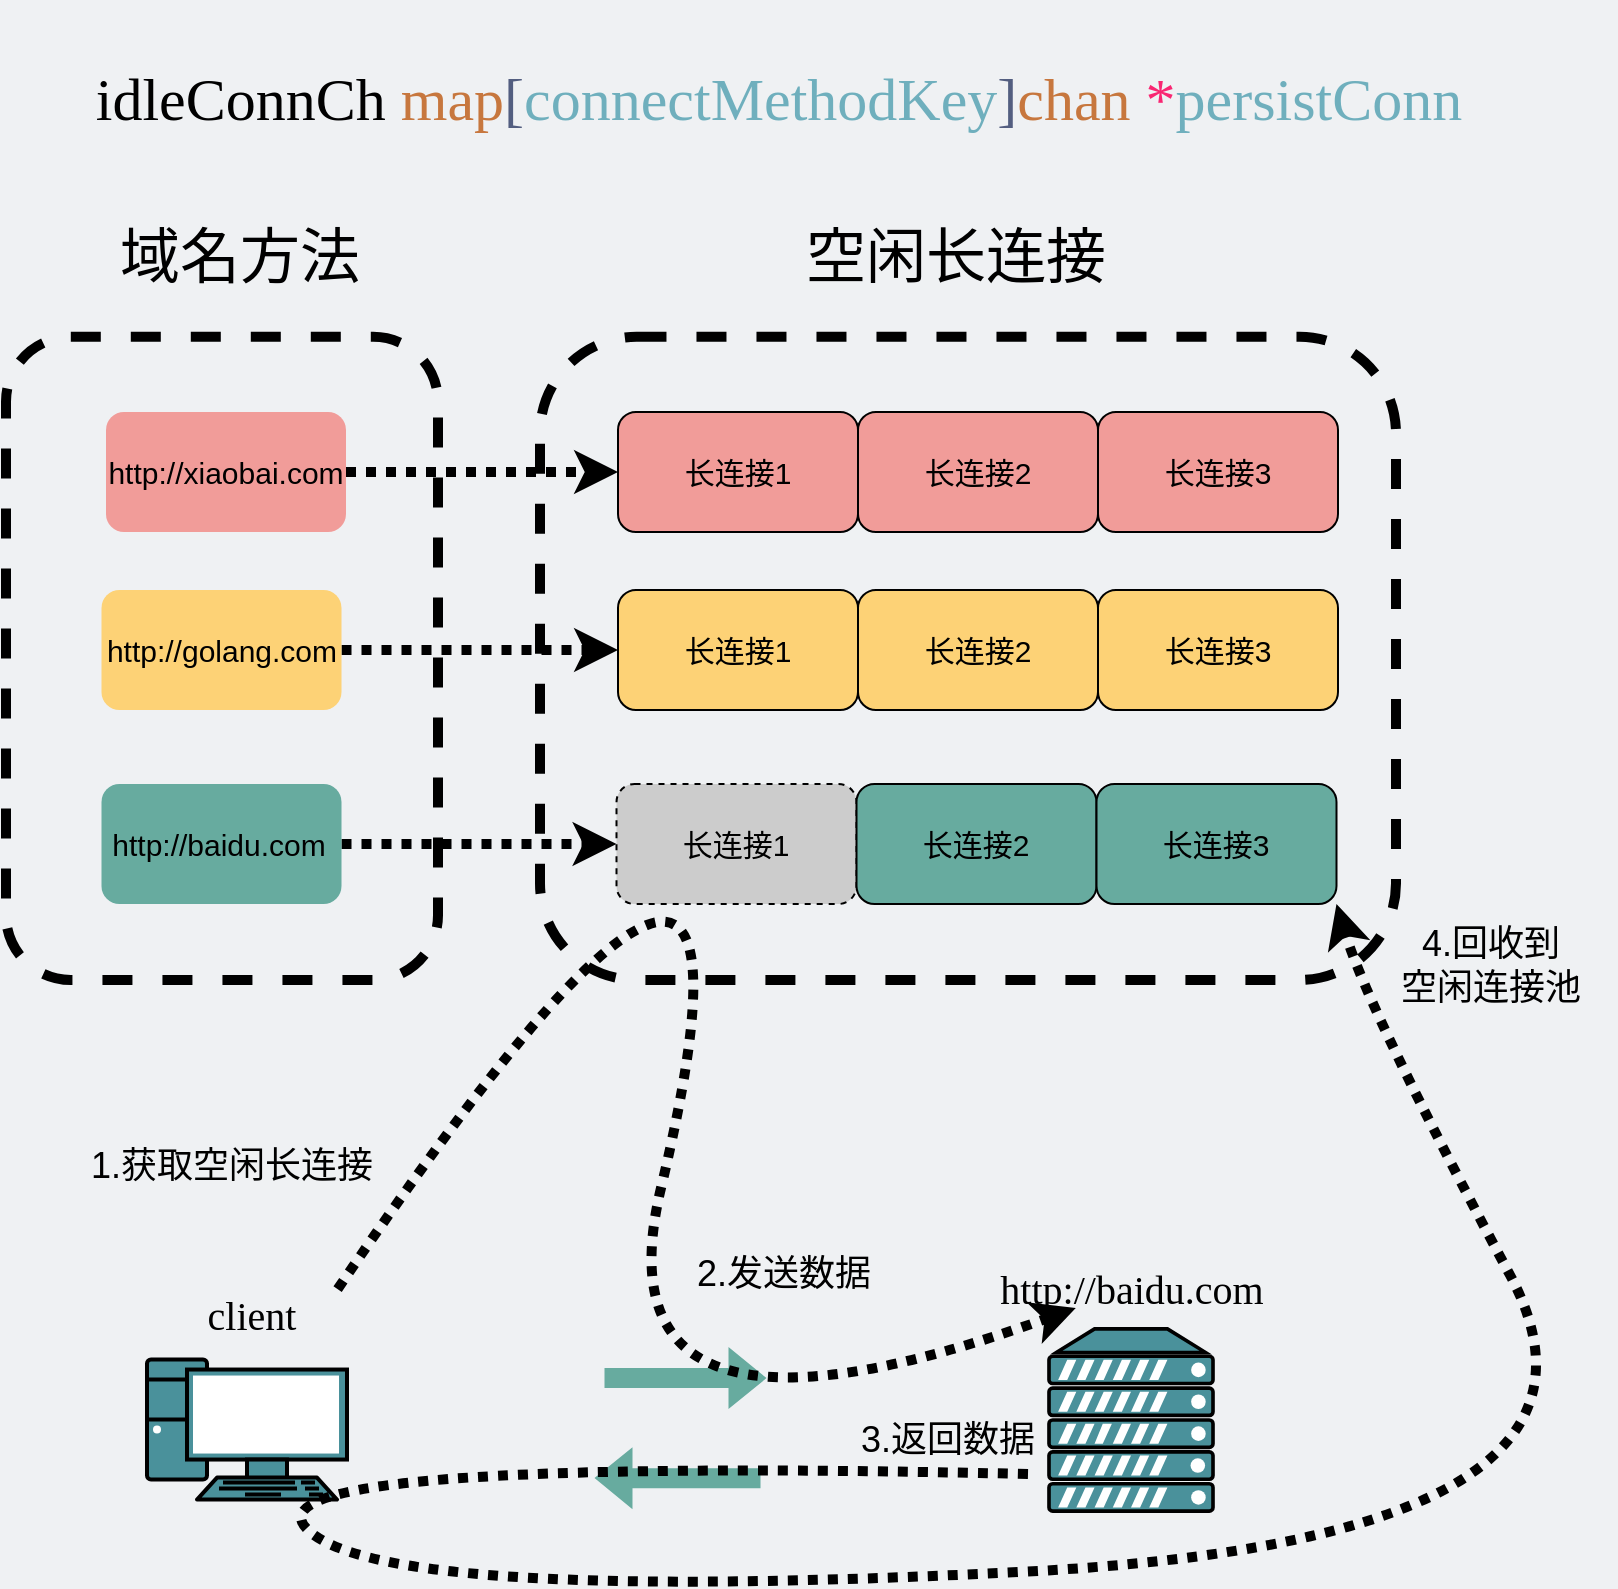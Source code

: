<mxfile version="14.5.10" type="github">
  <diagram id="Lof0R5rhfGAX3NdKyFyQ" name="Page-1">
    <mxGraphModel dx="1577" dy="812" grid="0" gridSize="10" guides="1" tooltips="1" connect="1" arrows="1" fold="1" page="1" pageScale="1" pageWidth="900" pageHeight="270" background="#EFF1F3" math="0" shadow="0">
      <root>
        <mxCell id="0" />
        <mxCell id="1" parent="0" />
        <mxCell id="lHOGtCii_1D8-ynuGwen-7" value="" style="rounded=1;whiteSpace=wrap;html=1;strokeColor=#000000;fillColor=none;dashed=1;strokeWidth=5;" parent="1" vertex="1">
          <mxGeometry x="354" y="179.4" width="428" height="321.6" as="geometry" />
        </mxCell>
        <mxCell id="wdfUIwA4EHPiVqjbUW1X-7" value="" style="rounded=1;whiteSpace=wrap;html=1;strokeColor=#000000;fillColor=none;dashed=1;strokeWidth=5;" parent="1" vertex="1">
          <mxGeometry x="87" y="179.4" width="216" height="321.6" as="geometry" />
        </mxCell>
        <mxCell id="lHOGtCii_1D8-ynuGwen-11" style="edgeStyle=orthogonalEdgeStyle;rounded=0;orthogonalLoop=1;jettySize=auto;html=1;exitX=1;exitY=0.5;exitDx=0;exitDy=0;fontSize=15;dashed=1;strokeWidth=5;dashPattern=1 1;" parent="1" source="wdfUIwA4EHPiVqjbUW1X-1" target="U5H95pQ-bFL1ZXfvbdUM-2" edge="1">
          <mxGeometry relative="1" as="geometry" />
        </mxCell>
        <mxCell id="wdfUIwA4EHPiVqjbUW1X-1" value="" style="rounded=1;whiteSpace=wrap;html=1;strokeColor=none;fillColor=#67AB9F;fontSize=15;" parent="1" vertex="1">
          <mxGeometry x="134.75" y="403" width="120" height="60" as="geometry" />
        </mxCell>
        <mxCell id="wdfUIwA4EHPiVqjbUW1X-2" value="http://baidu.com" style="text;html=1;strokeColor=none;fillColor=none;align=center;verticalAlign=middle;whiteSpace=wrap;rounded=0;fontSize=15;" parent="1" vertex="1">
          <mxGeometry x="152.75" y="423" width="81" height="20" as="geometry" />
        </mxCell>
        <mxCell id="lHOGtCii_1D8-ynuGwen-12" style="edgeStyle=orthogonalEdgeStyle;rounded=0;orthogonalLoop=1;jettySize=auto;html=1;exitX=1;exitY=0.5;exitDx=0;exitDy=0;entryX=0;entryY=0.5;entryDx=0;entryDy=0;fontSize=15;strokeWidth=5;dashed=1;dashPattern=1 1;" parent="1" source="wdfUIwA4EHPiVqjbUW1X-3" target="lHOGtCii_1D8-ynuGwen-1" edge="1">
          <mxGeometry relative="1" as="geometry" />
        </mxCell>
        <mxCell id="wdfUIwA4EHPiVqjbUW1X-3" value="http://golang.com" style="rounded=1;whiteSpace=wrap;html=1;strokeColor=none;fillColor=#FDD276;fontSize=15;" parent="1" vertex="1">
          <mxGeometry x="134.75" y="306" width="120" height="60" as="geometry" />
        </mxCell>
        <mxCell id="wdfUIwA4EHPiVqjbUW1X-5" value="" style="fontColor=#0066CC;verticalAlign=top;verticalLabelPosition=bottom;labelPosition=center;align=center;html=1;outlineConnect=0;gradientColor=none;gradientDirection=north;strokeWidth=2;shape=mxgraph.networks.server;fillColor=#4A919B;" parent="1" vertex="1">
          <mxGeometry x="608.5" y="675.44" width="82" height="91.11" as="geometry" />
        </mxCell>
        <mxCell id="wdfUIwA4EHPiVqjbUW1X-6" value="" style="fontColor=#0066CC;verticalAlign=top;verticalLabelPosition=bottom;labelPosition=center;align=center;html=1;outlineConnect=0;gradientColor=none;gradientDirection=north;strokeWidth=2;shape=mxgraph.networks.pc;fillColor=#4A919B;" parent="1" vertex="1">
          <mxGeometry x="157.5" y="690.77" width="100" height="70" as="geometry" />
        </mxCell>
        <mxCell id="wdfUIwA4EHPiVqjbUW1X-8" value="&lt;pre style=&quot;font-family: &amp;#34;source code pro&amp;#34; ; font-size: 30px&quot;&gt;&lt;pre style=&quot;font-family: &amp;#34;source code pro&amp;#34;&quot;&gt;idleConnCh&lt;font color=&quot;#535e80&quot; style=&quot;font-size: 30px&quot;&gt; &lt;/font&gt;&lt;span style=&quot;color: rgb(199 , 119 , 62)&quot;&gt;map&lt;/span&gt;&lt;font color=&quot;#535e80&quot; style=&quot;font-size: 30px&quot;&gt;[&lt;/font&gt;&lt;span style=&quot;color: rgb(111 , 175 , 189)&quot;&gt;connectMethodKey&lt;/span&gt;&lt;font color=&quot;#535e80&quot; style=&quot;font-size: 30px&quot;&gt;]&lt;/font&gt;&lt;span style=&quot;color: rgb(199 , 119 , 62)&quot;&gt;chan &lt;/span&gt;&lt;span style=&quot;color: rgb(249 , 38 , 114)&quot;&gt;*&lt;/span&gt;&lt;span style=&quot;color: rgb(111 , 175 , 189)&quot;&gt;persistConn&lt;/span&gt;&lt;/pre&gt;&lt;/pre&gt;" style="text;html=1;strokeColor=none;fillColor=none;align=center;verticalAlign=middle;whiteSpace=wrap;rounded=0;dashed=1;" parent="1" vertex="1">
          <mxGeometry x="153.75" y="25" width="639.25" height="69" as="geometry" />
        </mxCell>
        <mxCell id="wdfUIwA4EHPiVqjbUW1X-9" value="" style="shape=flexArrow;endArrow=classic;html=1;rounded=1;strokeColor=none;fillColor=#67AB9F;" parent="1" edge="1">
          <mxGeometry width="50" height="50" relative="1" as="geometry">
            <mxPoint x="385.75" y="700.06" as="sourcePoint" />
            <mxPoint x="467.75" y="700.06" as="targetPoint" />
          </mxGeometry>
        </mxCell>
        <mxCell id="wdfUIwA4EHPiVqjbUW1X-10" value="" style="shape=flexArrow;endArrow=classic;html=1;rounded=1;strokeColor=none;fillColor=#67AB9F;" parent="1" edge="1">
          <mxGeometry width="50" height="50" relative="1" as="geometry">
            <mxPoint x="464.75" y="750.09" as="sourcePoint" />
            <mxPoint x="380.75" y="750.06" as="targetPoint" />
          </mxGeometry>
        </mxCell>
        <mxCell id="wdfUIwA4EHPiVqjbUW1X-12" value="&lt;pre style=&quot;font-family: &amp;#34;source code pro&amp;#34;&quot;&gt;&lt;font style=&quot;font-size: 20px&quot;&gt;client&lt;/font&gt;&lt;/pre&gt;" style="text;html=1;strokeColor=none;fillColor=none;align=center;verticalAlign=middle;whiteSpace=wrap;rounded=0;dashed=1;" parent="1" vertex="1">
          <mxGeometry x="146.5" y="658" width="125.5" height="20" as="geometry" />
        </mxCell>
        <mxCell id="wdfUIwA4EHPiVqjbUW1X-13" value="&lt;pre style=&quot;font-family: &amp;#34;source code pro&amp;#34;&quot;&gt;&lt;span style=&quot;font-size: 20px&quot;&gt;http://baidu.com&lt;/span&gt;&lt;/pre&gt;" style="text;html=1;strokeColor=none;fillColor=none;align=center;verticalAlign=middle;whiteSpace=wrap;rounded=0;dashed=1;" parent="1" vertex="1">
          <mxGeometry x="586.75" y="645" width="125.5" height="20" as="geometry" />
        </mxCell>
        <mxCell id="lHOGtCii_1D8-ynuGwen-13" style="edgeStyle=orthogonalEdgeStyle;rounded=0;orthogonalLoop=1;jettySize=auto;html=1;exitX=1;exitY=0.5;exitDx=0;exitDy=0;entryX=0;entryY=0.5;entryDx=0;entryDy=0;fontSize=15;strokeWidth=5;dashed=1;dashPattern=1 1;" parent="1" source="U5H95pQ-bFL1ZXfvbdUM-1" target="lHOGtCii_1D8-ynuGwen-4" edge="1">
          <mxGeometry relative="1" as="geometry" />
        </mxCell>
        <mxCell id="U5H95pQ-bFL1ZXfvbdUM-1" value="http://xiaobai.com" style="rounded=1;whiteSpace=wrap;html=1;strokeColor=none;fillColor=#F19C99;fontSize=15;" parent="1" vertex="1">
          <mxGeometry x="137" y="217" width="120" height="60" as="geometry" />
        </mxCell>
        <mxCell id="U5H95pQ-bFL1ZXfvbdUM-2" value="长连接1" style="rounded=1;whiteSpace=wrap;html=1;fontSize=15;fillColor=#CCCCCC;dashed=1;" parent="1" vertex="1">
          <mxGeometry x="392.25" y="403" width="120" height="60" as="geometry" />
        </mxCell>
        <mxCell id="U5H95pQ-bFL1ZXfvbdUM-3" value="&lt;span style=&quot;font-size: 15px&quot;&gt;长连接2&lt;/span&gt;" style="rounded=1;whiteSpace=wrap;html=1;fillColor=#67AB9F;fontSize=15;" parent="1" vertex="1">
          <mxGeometry x="512.25" y="403" width="120" height="60" as="geometry" />
        </mxCell>
        <mxCell id="U5H95pQ-bFL1ZXfvbdUM-4" value="&lt;span style=&quot;font-size: 15px&quot;&gt;长连接3&lt;/span&gt;" style="rounded=1;whiteSpace=wrap;html=1;fillColor=#67AB9F;fontSize=15;" parent="1" vertex="1">
          <mxGeometry x="632.25" y="403" width="120" height="60" as="geometry" />
        </mxCell>
        <mxCell id="U5H95pQ-bFL1ZXfvbdUM-5" value="&lt;font style=&quot;font-size: 30px&quot;&gt;域名方法&lt;/font&gt;" style="text;html=1;strokeColor=none;fillColor=none;align=center;verticalAlign=middle;whiteSpace=wrap;rounded=0;" parent="1" vertex="1">
          <mxGeometry x="94" y="108" width="219.5" height="61" as="geometry" />
        </mxCell>
        <mxCell id="lHOGtCii_1D8-ynuGwen-1" value="长连接1" style="rounded=1;whiteSpace=wrap;html=1;fillColor=#FDD276;fontSize=15;" parent="1" vertex="1">
          <mxGeometry x="393" y="306" width="120" height="60" as="geometry" />
        </mxCell>
        <mxCell id="lHOGtCii_1D8-ynuGwen-2" value="&lt;span style=&quot;font-size: 15px&quot;&gt;长连接2&lt;/span&gt;" style="rounded=1;whiteSpace=wrap;html=1;fillColor=#FDD276;fontSize=15;" parent="1" vertex="1">
          <mxGeometry x="513" y="306" width="120" height="60" as="geometry" />
        </mxCell>
        <mxCell id="lHOGtCii_1D8-ynuGwen-3" value="&lt;span style=&quot;font-size: 15px&quot;&gt;长连接3&lt;/span&gt;" style="rounded=1;whiteSpace=wrap;html=1;fillColor=#FDD276;fontSize=15;" parent="1" vertex="1">
          <mxGeometry x="633" y="306" width="120" height="60" as="geometry" />
        </mxCell>
        <mxCell id="lHOGtCii_1D8-ynuGwen-4" value="长连接1" style="rounded=1;whiteSpace=wrap;html=1;fillColor=#F19C99;fontSize=15;" parent="1" vertex="1">
          <mxGeometry x="393" y="217" width="120" height="60" as="geometry" />
        </mxCell>
        <mxCell id="lHOGtCii_1D8-ynuGwen-5" value="&lt;span style=&quot;font-size: 15px&quot;&gt;长连接2&lt;/span&gt;" style="rounded=1;whiteSpace=wrap;html=1;fillColor=#F19C99;fontSize=15;" parent="1" vertex="1">
          <mxGeometry x="513" y="217" width="120" height="60" as="geometry" />
        </mxCell>
        <mxCell id="lHOGtCii_1D8-ynuGwen-6" value="&lt;span style=&quot;font-size: 15px&quot;&gt;长连接3&lt;/span&gt;" style="rounded=1;whiteSpace=wrap;html=1;fillColor=#F19C99;fontSize=15;" parent="1" vertex="1">
          <mxGeometry x="633" y="217" width="120" height="60" as="geometry" />
        </mxCell>
        <mxCell id="lHOGtCii_1D8-ynuGwen-8" value="&lt;font style=&quot;font-size: 30px&quot;&gt;空闲长连接&lt;/font&gt;" style="text;html=1;strokeColor=none;fillColor=none;align=center;verticalAlign=middle;whiteSpace=wrap;rounded=0;" parent="1" vertex="1">
          <mxGeometry x="452" y="108" width="219.5" height="61" as="geometry" />
        </mxCell>
        <mxCell id="lHOGtCii_1D8-ynuGwen-15" value="" style="curved=1;endArrow=classic;html=1;dashed=1;dashPattern=1 1;fontSize=15;strokeWidth=5;fillColor=#67AB9F;exitX=0.847;exitY=-0.121;exitDx=0;exitDy=0;exitPerimeter=0;" parent="1" source="wdfUIwA4EHPiVqjbUW1X-12" target="wdfUIwA4EHPiVqjbUW1X-13" edge="1">
          <mxGeometry width="50" height="50" relative="1" as="geometry">
            <mxPoint x="331" y="626" as="sourcePoint" />
            <mxPoint x="435" y="668" as="targetPoint" />
            <Array as="points">
              <mxPoint x="365" y="490" />
              <mxPoint x="450" y="457" />
              <mxPoint x="379" y="753" />
            </Array>
          </mxGeometry>
        </mxCell>
        <mxCell id="lHOGtCii_1D8-ynuGwen-17" value="&lt;font style=&quot;font-size: 18px&quot;&gt;1.获取空闲长连接&lt;/font&gt;" style="text;html=1;strokeColor=none;fillColor=none;align=center;verticalAlign=middle;whiteSpace=wrap;rounded=0;fontSize=15;" parent="1" vertex="1">
          <mxGeometry x="128" y="584" width="144" height="20" as="geometry" />
        </mxCell>
        <mxCell id="lHOGtCii_1D8-ynuGwen-18" value="&lt;font style=&quot;font-size: 18px&quot;&gt;2.发送数据&lt;/font&gt;" style="text;html=1;strokeColor=none;fillColor=none;align=center;verticalAlign=middle;whiteSpace=wrap;rounded=0;fontSize=15;" parent="1" vertex="1">
          <mxGeometry x="404" y="638" width="144" height="20" as="geometry" />
        </mxCell>
        <mxCell id="lHOGtCii_1D8-ynuGwen-19" value="" style="curved=1;endArrow=classic;html=1;dashed=1;dashPattern=1 1;fontSize=15;strokeWidth=5;fillColor=#67AB9F;entryX=1;entryY=1;entryDx=0;entryDy=0;" parent="1" target="U5H95pQ-bFL1ZXfvbdUM-4" edge="1">
          <mxGeometry width="50" height="50" relative="1" as="geometry">
            <mxPoint x="598" y="748" as="sourcePoint" />
            <mxPoint x="810" y="482" as="targetPoint" />
            <Array as="points">
              <mxPoint x="199" y="739" />
              <mxPoint x="277" y="813" />
              <mxPoint x="910" y="781" />
              <mxPoint x="768" y="516" />
            </Array>
          </mxGeometry>
        </mxCell>
        <mxCell id="lHOGtCii_1D8-ynuGwen-20" value="&lt;font style=&quot;font-size: 18px&quot;&gt;3.返回数据&lt;/font&gt;" style="text;html=1;strokeColor=none;fillColor=none;align=center;verticalAlign=middle;whiteSpace=wrap;rounded=0;fontSize=15;" parent="1" vertex="1">
          <mxGeometry x="486" y="721" width="144" height="20" as="geometry" />
        </mxCell>
        <mxCell id="lHOGtCii_1D8-ynuGwen-21" value="&lt;font style=&quot;font-size: 18px&quot;&gt;4.回收到&lt;br&gt;空闲连接池&lt;/font&gt;" style="text;html=1;strokeColor=none;fillColor=none;align=center;verticalAlign=middle;whiteSpace=wrap;rounded=0;fontSize=15;" parent="1" vertex="1">
          <mxGeometry x="767" y="484" width="125" height="20" as="geometry" />
        </mxCell>
      </root>
    </mxGraphModel>
  </diagram>
</mxfile>
